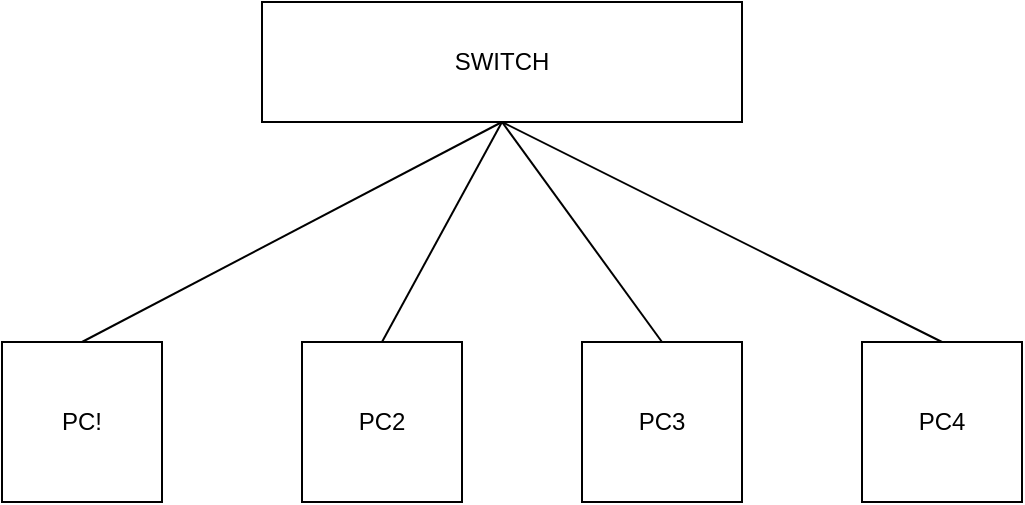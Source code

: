 <mxfile version="24.2.0" type="device">
  <diagram name="Page-1" id="G-pyxurRo9HHik7D_Uui">
    <mxGraphModel dx="1386" dy="785" grid="1" gridSize="10" guides="1" tooltips="1" connect="1" arrows="1" fold="1" page="1" pageScale="1" pageWidth="850" pageHeight="1100" math="0" shadow="0">
      <root>
        <mxCell id="0" />
        <mxCell id="1" parent="0" />
        <mxCell id="wsE8enRh8yIq8ZNak9wt-1" value="SWITCH" style="rounded=0;whiteSpace=wrap;html=1;" vertex="1" parent="1">
          <mxGeometry x="290" y="110" width="240" height="60" as="geometry" />
        </mxCell>
        <mxCell id="wsE8enRh8yIq8ZNak9wt-2" value="PC!" style="whiteSpace=wrap;html=1;aspect=fixed;" vertex="1" parent="1">
          <mxGeometry x="160" y="280" width="80" height="80" as="geometry" />
        </mxCell>
        <mxCell id="wsE8enRh8yIq8ZNak9wt-3" value="PC2" style="whiteSpace=wrap;html=1;aspect=fixed;" vertex="1" parent="1">
          <mxGeometry x="310" y="280" width="80" height="80" as="geometry" />
        </mxCell>
        <mxCell id="wsE8enRh8yIq8ZNak9wt-4" value="PC3" style="whiteSpace=wrap;html=1;aspect=fixed;" vertex="1" parent="1">
          <mxGeometry x="450" y="280" width="80" height="80" as="geometry" />
        </mxCell>
        <mxCell id="wsE8enRh8yIq8ZNak9wt-5" value="PC4" style="whiteSpace=wrap;html=1;aspect=fixed;" vertex="1" parent="1">
          <mxGeometry x="590" y="280" width="80" height="80" as="geometry" />
        </mxCell>
        <mxCell id="wsE8enRh8yIq8ZNak9wt-10" value="" style="endArrow=none;html=1;rounded=0;entryX=0.5;entryY=1;entryDx=0;entryDy=0;exitX=0.5;exitY=0;exitDx=0;exitDy=0;" edge="1" parent="1" source="wsE8enRh8yIq8ZNak9wt-3" target="wsE8enRh8yIq8ZNak9wt-1">
          <mxGeometry width="50" height="50" relative="1" as="geometry">
            <mxPoint x="400" y="430" as="sourcePoint" />
            <mxPoint x="450" y="380" as="targetPoint" />
          </mxGeometry>
        </mxCell>
        <mxCell id="wsE8enRh8yIq8ZNak9wt-11" value="" style="endArrow=none;html=1;rounded=0;entryX=0.5;entryY=1;entryDx=0;entryDy=0;exitX=0.5;exitY=0;exitDx=0;exitDy=0;" edge="1" parent="1" source="wsE8enRh8yIq8ZNak9wt-4" target="wsE8enRh8yIq8ZNak9wt-1">
          <mxGeometry width="50" height="50" relative="1" as="geometry">
            <mxPoint x="400" y="430" as="sourcePoint" />
            <mxPoint x="450" y="380" as="targetPoint" />
          </mxGeometry>
        </mxCell>
        <mxCell id="wsE8enRh8yIq8ZNak9wt-12" value="" style="endArrow=none;html=1;rounded=0;exitX=0.5;exitY=0;exitDx=0;exitDy=0;" edge="1" parent="1" source="wsE8enRh8yIq8ZNak9wt-2">
          <mxGeometry width="50" height="50" relative="1" as="geometry">
            <mxPoint x="400" y="430" as="sourcePoint" />
            <mxPoint x="410" y="170" as="targetPoint" />
          </mxGeometry>
        </mxCell>
        <mxCell id="wsE8enRh8yIq8ZNak9wt-13" value="" style="endArrow=none;html=1;rounded=0;entryX=0.5;entryY=1;entryDx=0;entryDy=0;exitX=0.5;exitY=0;exitDx=0;exitDy=0;" edge="1" parent="1" source="wsE8enRh8yIq8ZNak9wt-5" target="wsE8enRh8yIq8ZNak9wt-1">
          <mxGeometry width="50" height="50" relative="1" as="geometry">
            <mxPoint x="400" y="430" as="sourcePoint" />
            <mxPoint x="450" y="380" as="targetPoint" />
          </mxGeometry>
        </mxCell>
      </root>
    </mxGraphModel>
  </diagram>
</mxfile>
